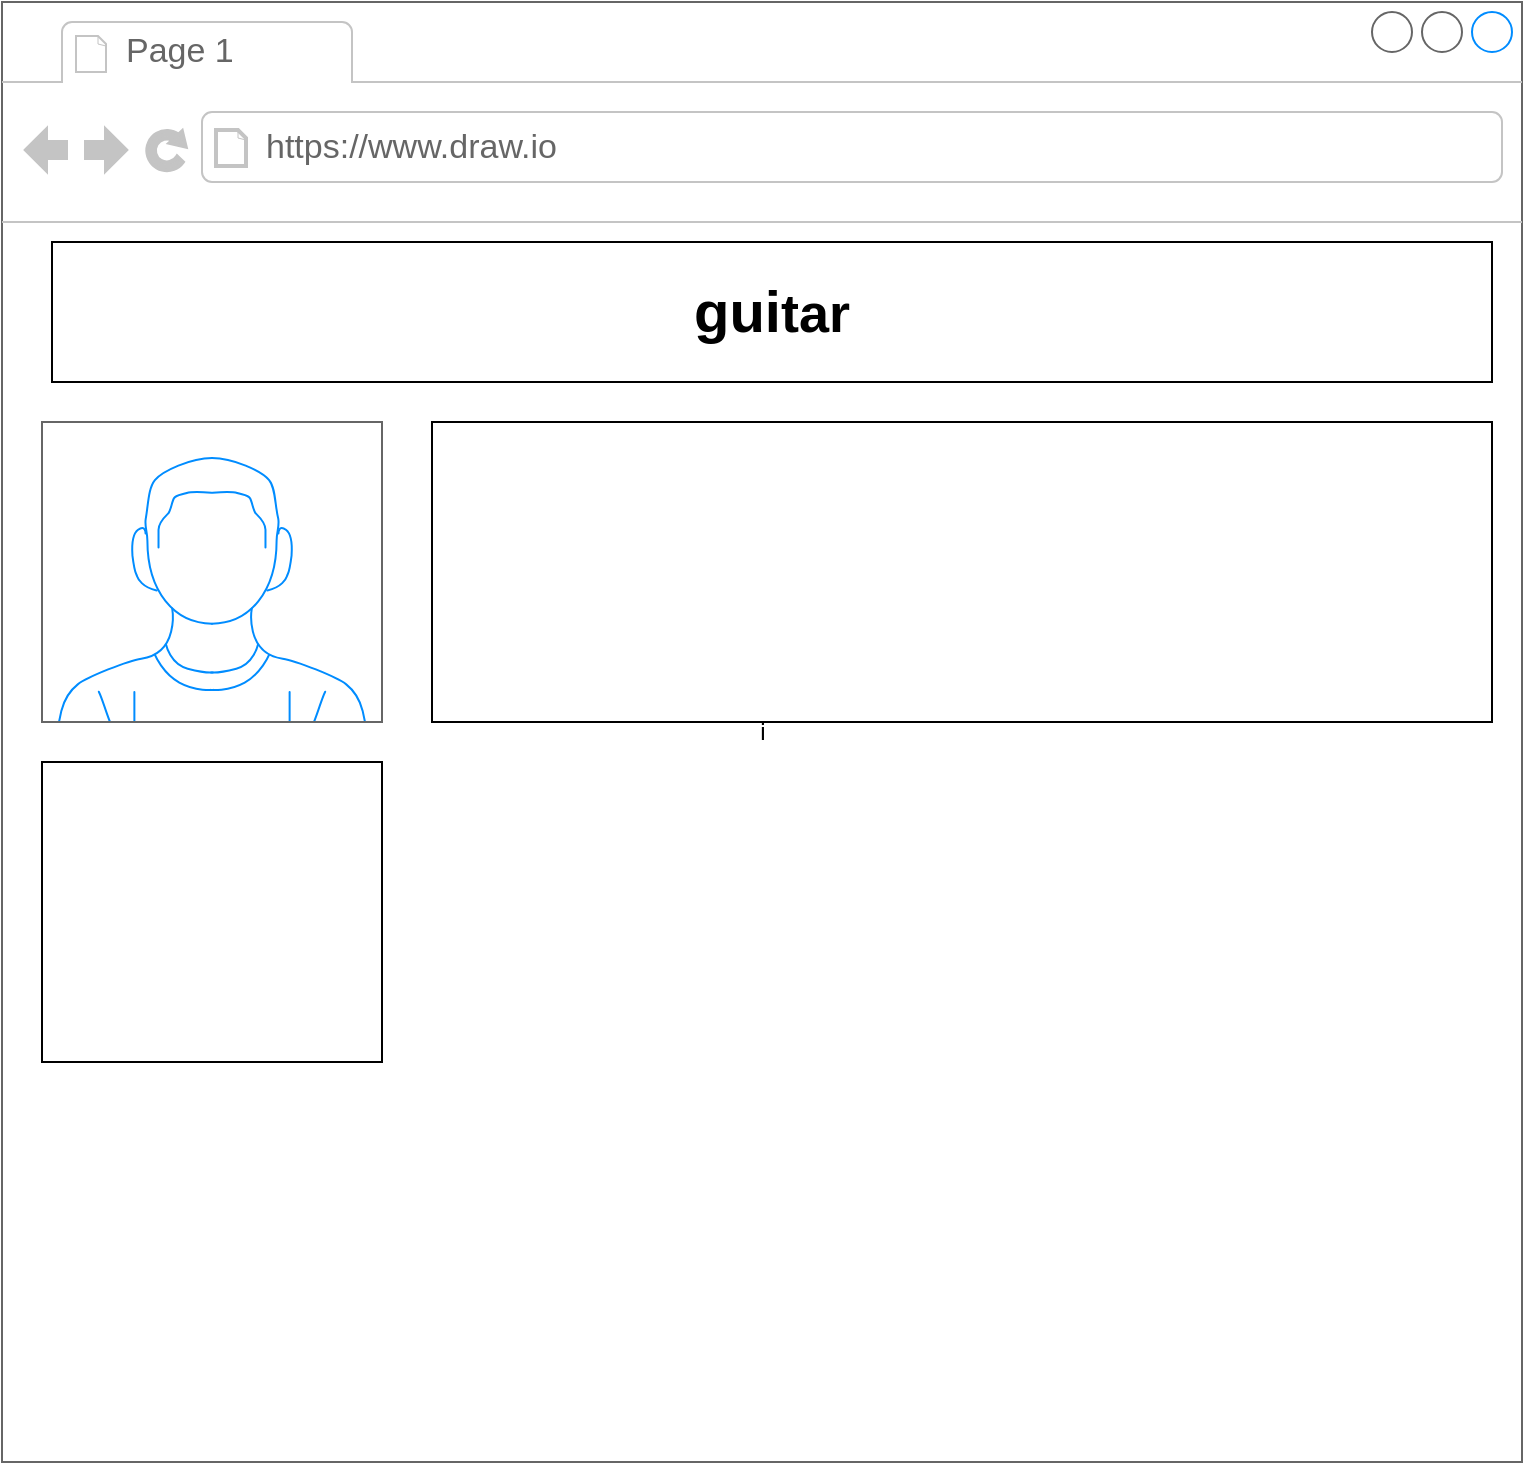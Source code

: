 <mxfile version="14.6.11" type="github">
  <diagram id="qTZTb0it0Jq9HlD-b2g0" name="Page-1">
    <mxGraphModel dx="1559" dy="794" grid="1" gridSize="10" guides="1" tooltips="1" connect="1" arrows="1" fold="1" page="1" pageScale="1" pageWidth="850" pageHeight="1100" math="0" shadow="0">
      <root>
        <mxCell id="0" />
        <mxCell id="1" parent="0" />
        <mxCell id="fD9GbsfEvXM9XrXEv9kA-1" value="i" style="strokeWidth=1;shadow=0;dashed=0;align=center;html=1;shape=mxgraph.mockup.containers.browserWindow;rSize=0;strokeColor=#666666;strokeColor2=#008cff;strokeColor3=#c4c4c4;mainText=,;recursiveResize=0;" vertex="1" parent="1">
          <mxGeometry x="20" y="80" width="760" height="730" as="geometry" />
        </mxCell>
        <mxCell id="fD9GbsfEvXM9XrXEv9kA-2" value="Page 1" style="strokeWidth=1;shadow=0;dashed=0;align=center;html=1;shape=mxgraph.mockup.containers.anchor;fontSize=17;fontColor=#666666;align=left;" vertex="1" parent="fD9GbsfEvXM9XrXEv9kA-1">
          <mxGeometry x="60" y="12" width="110" height="26" as="geometry" />
        </mxCell>
        <mxCell id="fD9GbsfEvXM9XrXEv9kA-3" value="https://www.draw.io" style="strokeWidth=1;shadow=0;dashed=0;align=center;html=1;shape=mxgraph.mockup.containers.anchor;rSize=0;fontSize=17;fontColor=#666666;align=left;" vertex="1" parent="fD9GbsfEvXM9XrXEv9kA-1">
          <mxGeometry x="130" y="60" width="250" height="26" as="geometry" />
        </mxCell>
        <mxCell id="fD9GbsfEvXM9XrXEv9kA-4" value="&lt;b style=&quot;font-size: 29px&quot;&gt;gui&lt;/b&gt;&lt;b&gt;&lt;font style=&quot;font-size: 27px&quot;&gt;tar&lt;/font&gt;&lt;/b&gt;" style="rounded=0;whiteSpace=wrap;html=1;" vertex="1" parent="fD9GbsfEvXM9XrXEv9kA-1">
          <mxGeometry x="25" y="120" width="720" height="70" as="geometry" />
        </mxCell>
        <mxCell id="fD9GbsfEvXM9XrXEv9kA-7" value="" style="verticalLabelPosition=bottom;shadow=0;dashed=0;align=center;html=1;verticalAlign=top;strokeWidth=1;shape=mxgraph.mockup.containers.userMale;strokeColor=#666666;strokeColor2=#008cff;" vertex="1" parent="fD9GbsfEvXM9XrXEv9kA-1">
          <mxGeometry x="20" y="210" width="170" height="150" as="geometry" />
        </mxCell>
        <mxCell id="fD9GbsfEvXM9XrXEv9kA-9" value="" style="rounded=0;whiteSpace=wrap;html=1;" vertex="1" parent="fD9GbsfEvXM9XrXEv9kA-1">
          <mxGeometry x="20" y="380" width="170" height="150" as="geometry" />
        </mxCell>
        <mxCell id="fD9GbsfEvXM9XrXEv9kA-8" value="" style="rounded=0;whiteSpace=wrap;html=1;" vertex="1" parent="fD9GbsfEvXM9XrXEv9kA-1">
          <mxGeometry x="215" y="210" width="530" height="150" as="geometry" />
        </mxCell>
      </root>
    </mxGraphModel>
  </diagram>
</mxfile>
